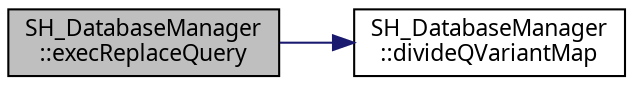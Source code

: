 digraph "SH_DatabaseManager::execReplaceQuery"
{
 // INTERACTIVE_SVG=YES
  bgcolor="transparent";
  edge [fontname="Verdana",fontsize="11",labelfontname="Verdana",labelfontsize="11"];
  node [fontname="Verdana",fontsize="11",shape=record];
  rankdir="LR";
  Node1 [label="SH_DatabaseManager\l::execReplaceQuery",height=0.2,width=0.4,color="black", fillcolor="grey75", style="filled" fontcolor="black"];
  Node1 -> Node2 [color="midnightblue",fontsize="11",style="solid"];
  Node2 [label="SH_DatabaseManager\l::divideQVariantMap",height=0.2,width=0.4,color="black",URL="$classSH__DatabaseManager.html#acab8936d9c694610eda1c157a405ead3"];
}
